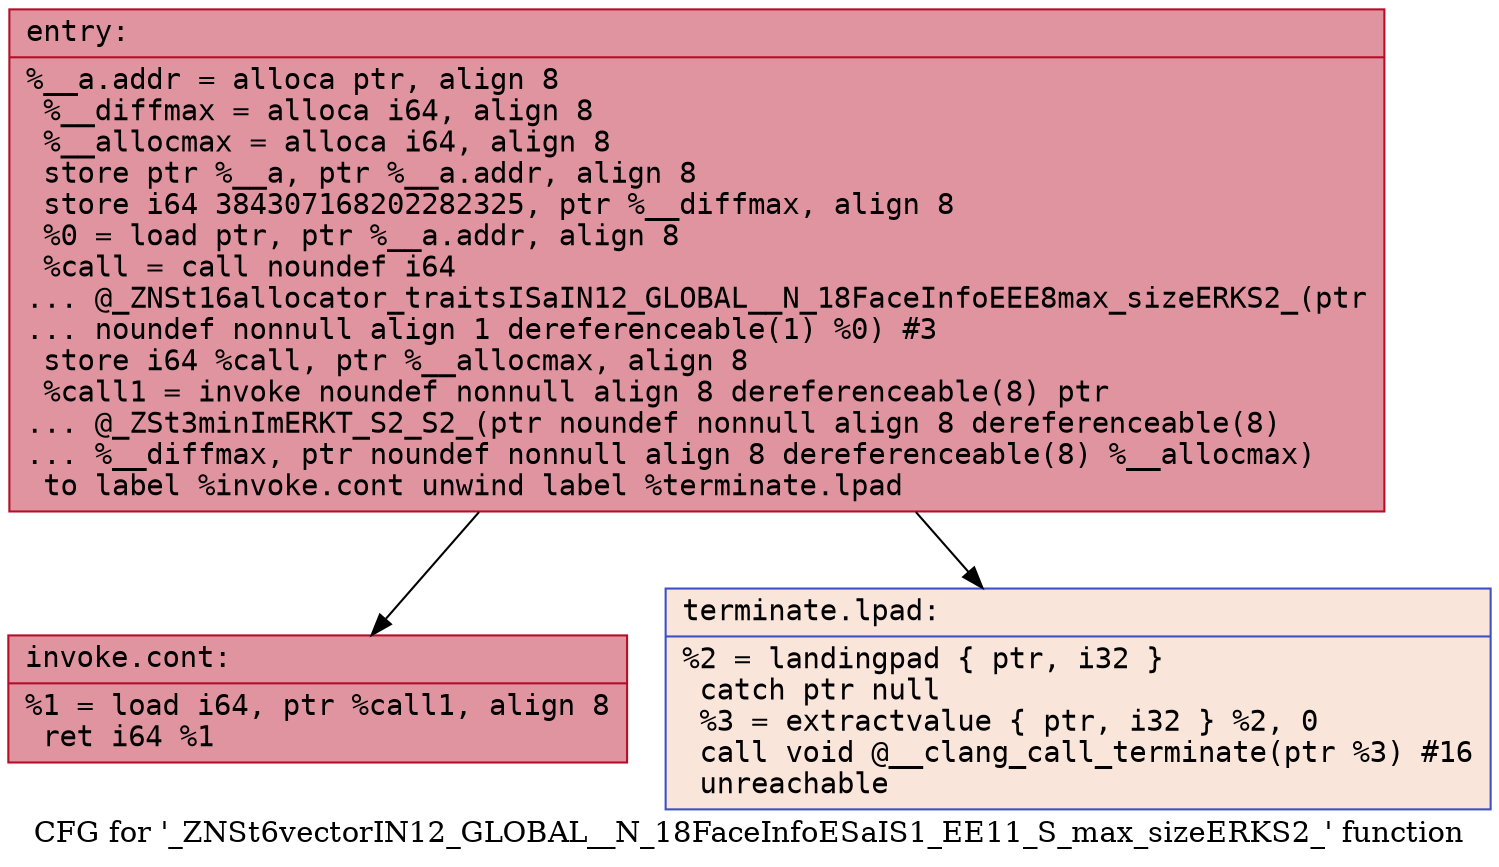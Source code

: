 digraph "CFG for '_ZNSt6vectorIN12_GLOBAL__N_18FaceInfoESaIS1_EE11_S_max_sizeERKS2_' function" {
	label="CFG for '_ZNSt6vectorIN12_GLOBAL__N_18FaceInfoESaIS1_EE11_S_max_sizeERKS2_' function";

	Node0x55dfe4c6ae70 [shape=record,color="#b70d28ff", style=filled, fillcolor="#b70d2870" fontname="Courier",label="{entry:\l|  %__a.addr = alloca ptr, align 8\l  %__diffmax = alloca i64, align 8\l  %__allocmax = alloca i64, align 8\l  store ptr %__a, ptr %__a.addr, align 8\l  store i64 384307168202282325, ptr %__diffmax, align 8\l  %0 = load ptr, ptr %__a.addr, align 8\l  %call = call noundef i64\l... @_ZNSt16allocator_traitsISaIN12_GLOBAL__N_18FaceInfoEEE8max_sizeERKS2_(ptr\l... noundef nonnull align 1 dereferenceable(1) %0) #3\l  store i64 %call, ptr %__allocmax, align 8\l  %call1 = invoke noundef nonnull align 8 dereferenceable(8) ptr\l... @_ZSt3minImERKT_S2_S2_(ptr noundef nonnull align 8 dereferenceable(8)\l... %__diffmax, ptr noundef nonnull align 8 dereferenceable(8) %__allocmax)\l          to label %invoke.cont unwind label %terminate.lpad\l}"];
	Node0x55dfe4c6ae70 -> Node0x55dfe4c6b480[tooltip="entry -> invoke.cont\nProbability 100.00%" ];
	Node0x55dfe4c6ae70 -> Node0x55dfe4c6b7b0[tooltip="entry -> terminate.lpad\nProbability 0.00%" ];
	Node0x55dfe4c6b480 [shape=record,color="#b70d28ff", style=filled, fillcolor="#b70d2870" fontname="Courier",label="{invoke.cont:\l|  %1 = load i64, ptr %call1, align 8\l  ret i64 %1\l}"];
	Node0x55dfe4c6b7b0 [shape=record,color="#3d50c3ff", style=filled, fillcolor="#f4c5ad70" fontname="Courier",label="{terminate.lpad:\l|  %2 = landingpad \{ ptr, i32 \}\l          catch ptr null\l  %3 = extractvalue \{ ptr, i32 \} %2, 0\l  call void @__clang_call_terminate(ptr %3) #16\l  unreachable\l}"];
}
